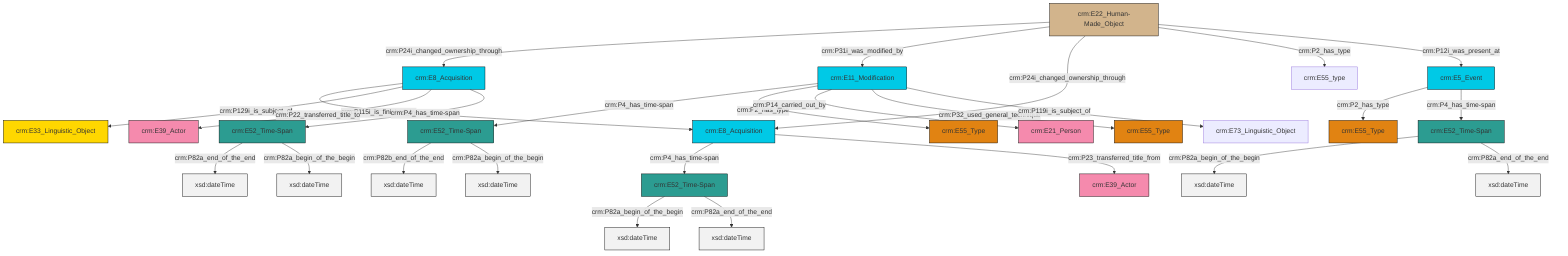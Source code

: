 graph TD
classDef Literal fill:#f2f2f2,stroke:#000000;
classDef CRM_Entity fill:#FFFFFF,stroke:#000000;
classDef Temporal_Entity fill:#00C9E6, stroke:#000000;
classDef Type fill:#E18312, stroke:#000000;
classDef Time-Span fill:#2C9C91, stroke:#000000;
classDef Appellation fill:#FFEB7F, stroke:#000000;
classDef Place fill:#008836, stroke:#000000;
classDef Persistent_Item fill:#B266B2, stroke:#000000;
classDef Conceptual_Object fill:#FFD700, stroke:#000000;
classDef Physical_Thing fill:#D2B48C, stroke:#000000;
classDef Actor fill:#f58aad, stroke:#000000;
classDef PC_Classes fill:#4ce600, stroke:#000000;
classDef Multi fill:#cccccc,stroke:#000000;

0["crm:E8_Acquisition"]:::Temporal_Entity -->|crm:P115i_is_finished_by| 1["crm:E8_Acquisition"]:::Temporal_Entity
0["crm:E8_Acquisition"]:::Temporal_Entity -->|crm:P129i_is_subject_of| 4["crm:E33_Linguistic_Object"]:::Conceptual_Object
5["crm:E52_Time-Span"]:::Time-Span -->|crm:P82a_end_of_the_end| 6[xsd:dateTime]:::Literal
7["crm:E52_Time-Span"]:::Time-Span -->|crm:P82a_begin_of_the_begin| 8[xsd:dateTime]:::Literal
11["crm:E11_Modification"]:::Temporal_Entity -->|crm:P4_has_time-span| 12["crm:E52_Time-Span"]:::Time-Span
0["crm:E8_Acquisition"]:::Temporal_Entity -->|crm:P22_transferred_title_to| 13["crm:E39_Actor"]:::Actor
15["crm:E22_Human-Made_Object"]:::Physical_Thing -->|crm:P24i_changed_ownership_through| 0["crm:E8_Acquisition"]:::Temporal_Entity
1["crm:E8_Acquisition"]:::Temporal_Entity -->|crm:P4_has_time-span| 21["crm:E52_Time-Span"]:::Time-Span
12["crm:E52_Time-Span"]:::Time-Span -->|crm:P82b_end_of_the_end| 22[xsd:dateTime]:::Literal
11["crm:E11_Modification"]:::Temporal_Entity -->|crm:P2_has_type| 23["crm:E55_Type"]:::Type
21["crm:E52_Time-Span"]:::Time-Span -->|crm:P82a_begin_of_the_begin| 27[xsd:dateTime]:::Literal
15["crm:E22_Human-Made_Object"]:::Physical_Thing -->|crm:P31i_was_modified_by| 11["crm:E11_Modification"]:::Temporal_Entity
1["crm:E8_Acquisition"]:::Temporal_Entity -->|crm:P23_transferred_title_from| 24["crm:E39_Actor"]:::Actor
11["crm:E11_Modification"]:::Temporal_Entity -->|crm:P14_carried_out_by| 28["crm:E21_Person"]:::Actor
21["crm:E52_Time-Span"]:::Time-Span -->|crm:P82a_end_of_the_end| 30[xsd:dateTime]:::Literal
7["crm:E52_Time-Span"]:::Time-Span -->|crm:P82a_end_of_the_end| 34[xsd:dateTime]:::Literal
15["crm:E22_Human-Made_Object"]:::Physical_Thing -->|crm:P24i_changed_ownership_through| 1["crm:E8_Acquisition"]:::Temporal_Entity
35["crm:E5_Event"]:::Temporal_Entity -->|crm:P2_has_type| 19["crm:E55_Type"]:::Type
5["crm:E52_Time-Span"]:::Time-Span -->|crm:P82a_begin_of_the_begin| 36[xsd:dateTime]:::Literal
11["crm:E11_Modification"]:::Temporal_Entity -->|crm:P32_used_general_technique| 32["crm:E55_Type"]:::Type
0["crm:E8_Acquisition"]:::Temporal_Entity -->|crm:P4_has_time-span| 5["crm:E52_Time-Span"]:::Time-Span
35["crm:E5_Event"]:::Temporal_Entity -->|crm:P4_has_time-span| 7["crm:E52_Time-Span"]:::Time-Span
15["crm:E22_Human-Made_Object"]:::Physical_Thing -->|crm:P2_has_type| 9["crm:E55_type"]:::Default
11["crm:E11_Modification"]:::Temporal_Entity -->|crm:P119i_is_subject_of| 2["crm:E73_Linguistic_Object"]:::Default
12["crm:E52_Time-Span"]:::Time-Span -->|crm:P82a_begin_of_the_begin| 43[xsd:dateTime]:::Literal
15["crm:E22_Human-Made_Object"]:::Physical_Thing -->|crm:P12i_was_present_at| 35["crm:E5_Event"]:::Temporal_Entity